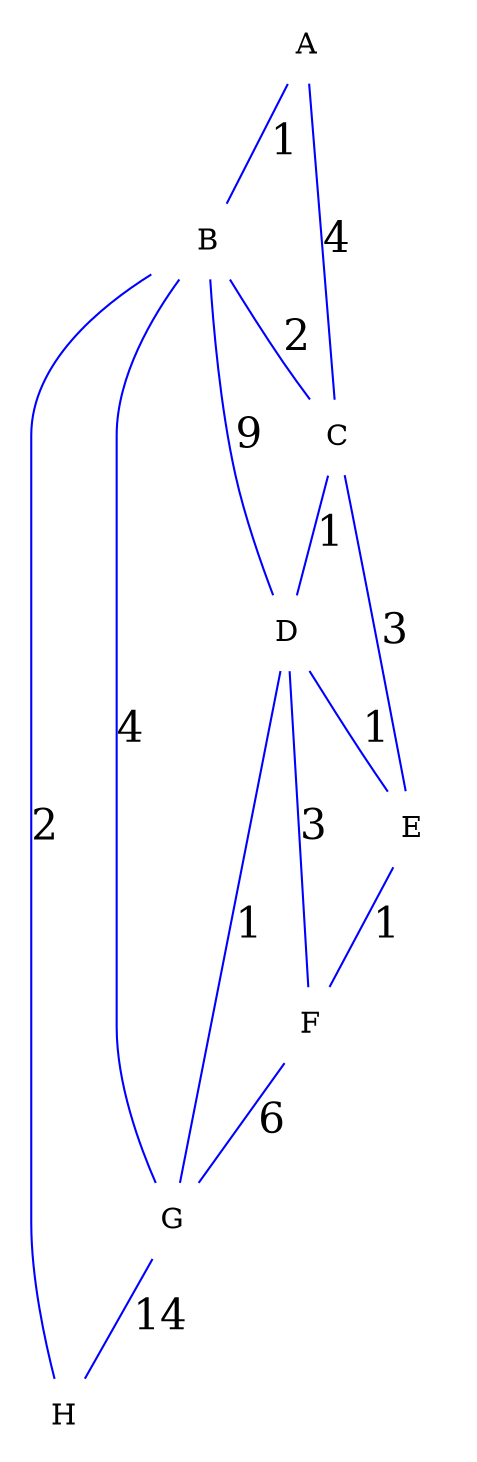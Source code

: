 graph {
node [image="/home/jules/Downloads/icon_router.png" shape="none"];
edge [fontsize="20" color="blue"];

A -- B [label="1"];
A -- C [label="4"];
B -- C [label="2"];
B -- D [label="9"];
B -- G [label="4"];
B -- H [label="2"];
C -- D [label="1"];
C -- E [label="3"];
D -- E [label="1"];
D -- F [label="3"];
D -- G [label="1"];
E -- F [label="1"];
F -- G [label="6"];
G -- H [label="14"];

A [pos="10,5!"];
B [pos="7,8!"];
C [pos="8,4!"];
D [pos="4,4!"];
E [pos="5,1!"];
F [pos="1,2!"];
G [pos="2,6!"];
H [pos="4,8!"];
}
